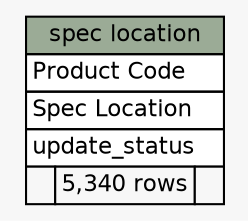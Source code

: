 // dot 2.2.1 on Windows 10 10.0
// SchemaSpy rev 590
digraph "spec location" {
  graph [
    rankdir="RL"
    bgcolor="#f7f7f7"
    nodesep="0.18"
    ranksep="0.46"
    fontname="Helvetica"
    fontsize="11"
  ];
  node [
    fontname="Helvetica"
    fontsize="11"
    shape="plaintext"
  ];
  edge [
    arrowsize="0.8"
  ];
  "spec location" [
    label=<
    <TABLE BORDER="0" CELLBORDER="1" CELLSPACING="0" BGCOLOR="#ffffff">
      <TR><TD COLSPAN="3" BGCOLOR="#9bab96" ALIGN="CENTER">spec location</TD></TR>
      <TR><TD PORT="Product Code" COLSPAN="3" ALIGN="LEFT">Product Code</TD></TR>
      <TR><TD PORT="Spec Location" COLSPAN="3" ALIGN="LEFT">Spec Location</TD></TR>
      <TR><TD PORT="update_status" COLSPAN="3" ALIGN="LEFT">update_status</TD></TR>
      <TR><TD ALIGN="LEFT" BGCOLOR="#f7f7f7">  </TD><TD ALIGN="RIGHT" BGCOLOR="#f7f7f7">5,340 rows</TD><TD ALIGN="RIGHT" BGCOLOR="#f7f7f7">  </TD></TR>
    </TABLE>>
    URL="tables/spec location.html"
    tooltip="spec location"
  ];
}
